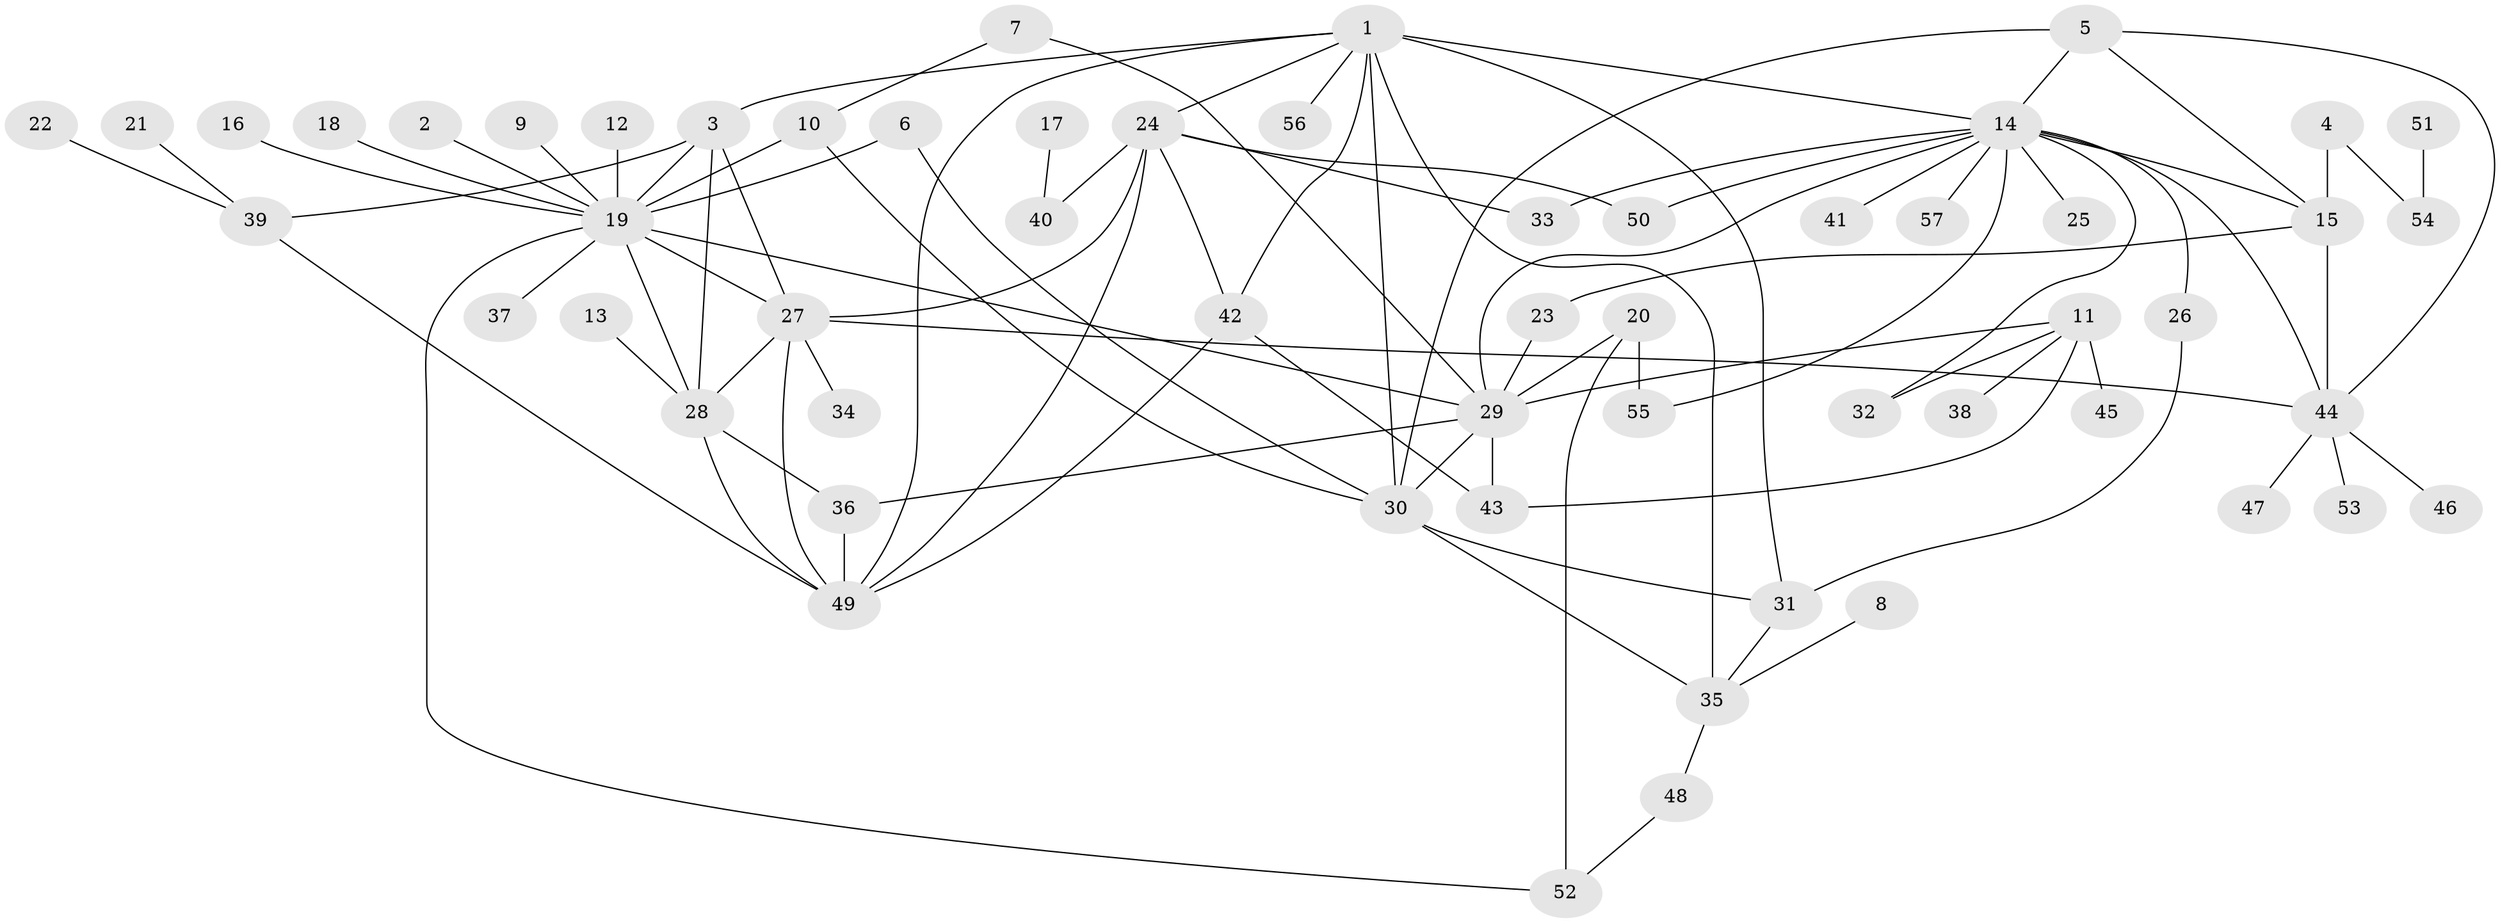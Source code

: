 // original degree distribution, {6: 0.06382978723404255, 4: 0.0425531914893617, 5: 0.06382978723404255, 12: 0.010638297872340425, 8: 0.031914893617021274, 14: 0.02127659574468085, 9: 0.010638297872340425, 7: 0.010638297872340425, 1: 0.48936170212765956, 3: 0.0425531914893617, 2: 0.2127659574468085}
// Generated by graph-tools (version 1.1) at 2025/37/03/04/25 23:37:50]
// undirected, 57 vertices, 91 edges
graph export_dot {
  node [color=gray90,style=filled];
  1;
  2;
  3;
  4;
  5;
  6;
  7;
  8;
  9;
  10;
  11;
  12;
  13;
  14;
  15;
  16;
  17;
  18;
  19;
  20;
  21;
  22;
  23;
  24;
  25;
  26;
  27;
  28;
  29;
  30;
  31;
  32;
  33;
  34;
  35;
  36;
  37;
  38;
  39;
  40;
  41;
  42;
  43;
  44;
  45;
  46;
  47;
  48;
  49;
  50;
  51;
  52;
  53;
  54;
  55;
  56;
  57;
  1 -- 3 [weight=1.0];
  1 -- 14 [weight=1.0];
  1 -- 24 [weight=1.0];
  1 -- 30 [weight=1.0];
  1 -- 31 [weight=1.0];
  1 -- 35 [weight=1.0];
  1 -- 42 [weight=1.0];
  1 -- 49 [weight=1.0];
  1 -- 56 [weight=1.0];
  2 -- 19 [weight=1.0];
  3 -- 19 [weight=1.0];
  3 -- 27 [weight=1.0];
  3 -- 28 [weight=1.0];
  3 -- 39 [weight=1.0];
  4 -- 15 [weight=1.0];
  4 -- 54 [weight=1.0];
  5 -- 14 [weight=1.0];
  5 -- 15 [weight=1.0];
  5 -- 30 [weight=1.0];
  5 -- 44 [weight=1.0];
  6 -- 19 [weight=1.0];
  6 -- 30 [weight=1.0];
  7 -- 10 [weight=1.0];
  7 -- 29 [weight=1.0];
  8 -- 35 [weight=1.0];
  9 -- 19 [weight=1.0];
  10 -- 19 [weight=1.0];
  10 -- 30 [weight=1.0];
  11 -- 29 [weight=2.0];
  11 -- 32 [weight=1.0];
  11 -- 38 [weight=1.0];
  11 -- 43 [weight=2.0];
  11 -- 45 [weight=1.0];
  12 -- 19 [weight=1.0];
  13 -- 28 [weight=1.0];
  14 -- 15 [weight=1.0];
  14 -- 25 [weight=1.0];
  14 -- 26 [weight=1.0];
  14 -- 29 [weight=1.0];
  14 -- 32 [weight=1.0];
  14 -- 33 [weight=1.0];
  14 -- 41 [weight=1.0];
  14 -- 44 [weight=1.0];
  14 -- 50 [weight=1.0];
  14 -- 55 [weight=1.0];
  14 -- 57 [weight=1.0];
  15 -- 23 [weight=1.0];
  15 -- 44 [weight=1.0];
  16 -- 19 [weight=1.0];
  17 -- 40 [weight=1.0];
  18 -- 19 [weight=1.0];
  19 -- 27 [weight=1.0];
  19 -- 28 [weight=1.0];
  19 -- 29 [weight=1.0];
  19 -- 37 [weight=1.0];
  19 -- 52 [weight=1.0];
  20 -- 29 [weight=1.0];
  20 -- 52 [weight=1.0];
  20 -- 55 [weight=1.0];
  21 -- 39 [weight=1.0];
  22 -- 39 [weight=1.0];
  23 -- 29 [weight=1.0];
  24 -- 27 [weight=1.0];
  24 -- 33 [weight=1.0];
  24 -- 40 [weight=1.0];
  24 -- 42 [weight=1.0];
  24 -- 49 [weight=1.0];
  24 -- 50 [weight=1.0];
  26 -- 31 [weight=1.0];
  27 -- 28 [weight=1.0];
  27 -- 34 [weight=1.0];
  27 -- 44 [weight=1.0];
  27 -- 49 [weight=1.0];
  28 -- 36 [weight=1.0];
  28 -- 49 [weight=1.0];
  29 -- 30 [weight=1.0];
  29 -- 36 [weight=1.0];
  29 -- 43 [weight=1.0];
  30 -- 31 [weight=1.0];
  30 -- 35 [weight=1.0];
  31 -- 35 [weight=1.0];
  35 -- 48 [weight=1.0];
  36 -- 49 [weight=1.0];
  39 -- 49 [weight=1.0];
  42 -- 43 [weight=1.0];
  42 -- 49 [weight=1.0];
  44 -- 46 [weight=1.0];
  44 -- 47 [weight=1.0];
  44 -- 53 [weight=1.0];
  48 -- 52 [weight=1.0];
  51 -- 54 [weight=1.0];
}
